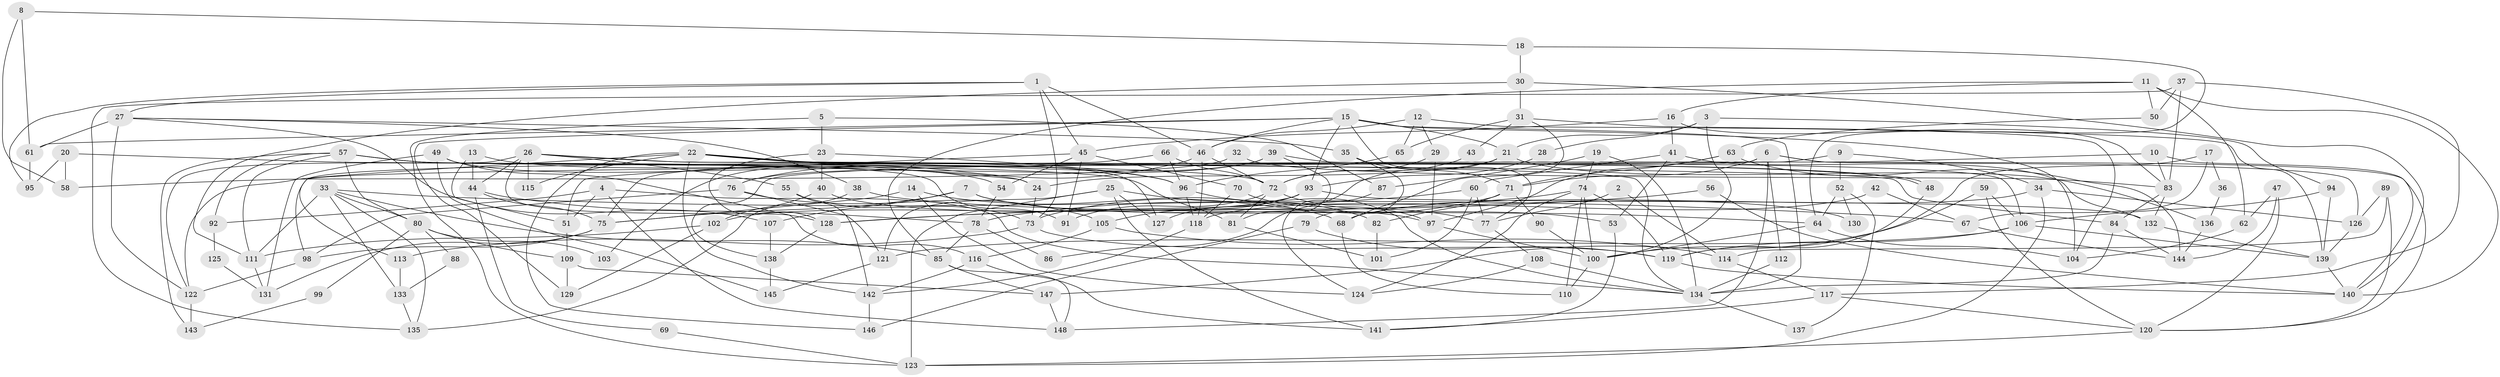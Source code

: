 // Generated by graph-tools (version 1.1) at 2025/36/03/09/25 02:36:05]
// undirected, 148 vertices, 296 edges
graph export_dot {
graph [start="1"]
  node [color=gray90,style=filled];
  1;
  2;
  3;
  4;
  5;
  6;
  7;
  8;
  9;
  10;
  11;
  12;
  13;
  14;
  15;
  16;
  17;
  18;
  19;
  20;
  21;
  22;
  23;
  24;
  25;
  26;
  27;
  28;
  29;
  30;
  31;
  32;
  33;
  34;
  35;
  36;
  37;
  38;
  39;
  40;
  41;
  42;
  43;
  44;
  45;
  46;
  47;
  48;
  49;
  50;
  51;
  52;
  53;
  54;
  55;
  56;
  57;
  58;
  59;
  60;
  61;
  62;
  63;
  64;
  65;
  66;
  67;
  68;
  69;
  70;
  71;
  72;
  73;
  74;
  75;
  76;
  77;
  78;
  79;
  80;
  81;
  82;
  83;
  84;
  85;
  86;
  87;
  88;
  89;
  90;
  91;
  92;
  93;
  94;
  95;
  96;
  97;
  98;
  99;
  100;
  101;
  102;
  103;
  104;
  105;
  106;
  107;
  108;
  109;
  110;
  111;
  112;
  113;
  114;
  115;
  116;
  117;
  118;
  119;
  120;
  121;
  122;
  123;
  124;
  125;
  126;
  127;
  128;
  129;
  130;
  131;
  132;
  133;
  134;
  135;
  136;
  137;
  138;
  139;
  140;
  141;
  142;
  143;
  144;
  145;
  146;
  147;
  148;
  1 -- 27;
  1 -- 45;
  1 -- 46;
  1 -- 73;
  1 -- 95;
  2 -- 77;
  2 -- 114;
  3 -- 21;
  3 -- 94;
  3 -- 28;
  3 -- 100;
  4 -- 51;
  4 -- 134;
  4 -- 92;
  4 -- 148;
  5 -- 87;
  5 -- 23;
  5 -- 123;
  6 -- 120;
  6 -- 148;
  6 -- 71;
  6 -- 112;
  6 -- 113;
  6 -- 126;
  7 -- 53;
  7 -- 75;
  7 -- 107;
  7 -- 130;
  8 -- 18;
  8 -- 61;
  8 -- 58;
  9 -- 98;
  9 -- 34;
  9 -- 52;
  10 -- 140;
  10 -- 83;
  10 -- 138;
  11 -- 16;
  11 -- 140;
  11 -- 50;
  11 -- 62;
  11 -- 85;
  12 -- 29;
  12 -- 46;
  12 -- 65;
  12 -- 104;
  13 -- 96;
  13 -- 44;
  13 -- 51;
  14 -- 68;
  14 -- 75;
  14 -- 124;
  15 -- 46;
  15 -- 93;
  15 -- 21;
  15 -- 61;
  15 -- 77;
  15 -- 104;
  15 -- 129;
  15 -- 134;
  16 -- 41;
  16 -- 45;
  16 -- 83;
  17 -- 67;
  17 -- 100;
  17 -- 36;
  18 -- 30;
  18 -- 64;
  19 -- 74;
  19 -- 134;
  19 -- 87;
  20 -- 95;
  20 -- 24;
  20 -- 58;
  21 -- 24;
  21 -- 86;
  21 -- 136;
  22 -- 48;
  22 -- 48;
  22 -- 142;
  22 -- 24;
  22 -- 115;
  22 -- 122;
  22 -- 134;
  22 -- 146;
  23 -- 40;
  23 -- 96;
  23 -- 128;
  24 -- 73;
  25 -- 123;
  25 -- 121;
  25 -- 82;
  25 -- 127;
  25 -- 141;
  26 -- 84;
  26 -- 128;
  26 -- 44;
  26 -- 55;
  26 -- 115;
  26 -- 122;
  26 -- 127;
  27 -- 35;
  27 -- 122;
  27 -- 38;
  27 -- 61;
  27 -- 107;
  28 -- 93;
  29 -- 97;
  29 -- 72;
  30 -- 140;
  30 -- 31;
  30 -- 111;
  31 -- 65;
  31 -- 139;
  31 -- 43;
  31 -- 68;
  32 -- 83;
  32 -- 58;
  33 -- 80;
  33 -- 85;
  33 -- 67;
  33 -- 111;
  33 -- 133;
  33 -- 135;
  34 -- 123;
  34 -- 126;
  34 -- 68;
  35 -- 79;
  35 -- 71;
  36 -- 136;
  37 -- 117;
  37 -- 135;
  37 -- 50;
  37 -- 83;
  38 -- 64;
  38 -- 135;
  39 -- 106;
  39 -- 81;
  39 -- 76;
  39 -- 103;
  40 -- 102;
  40 -- 97;
  41 -- 60;
  41 -- 132;
  41 -- 53;
  42 -- 118;
  42 -- 67;
  43 -- 72;
  44 -- 75;
  44 -- 69;
  44 -- 78;
  45 -- 70;
  45 -- 51;
  45 -- 54;
  45 -- 91;
  46 -- 72;
  46 -- 76;
  46 -- 118;
  47 -- 62;
  47 -- 144;
  47 -- 120;
  48 -- 119;
  49 -- 131;
  49 -- 54;
  49 -- 116;
  49 -- 145;
  50 -- 63;
  51 -- 109;
  52 -- 64;
  52 -- 130;
  52 -- 137;
  53 -- 141;
  54 -- 78;
  55 -- 73;
  55 -- 142;
  56 -- 128;
  56 -- 140;
  57 -- 91;
  57 -- 111;
  57 -- 72;
  57 -- 80;
  57 -- 81;
  57 -- 92;
  57 -- 143;
  59 -- 147;
  59 -- 106;
  59 -- 120;
  60 -- 77;
  60 -- 128;
  60 -- 101;
  61 -- 95;
  62 -- 104;
  63 -- 71;
  63 -- 97;
  63 -- 144;
  64 -- 104;
  64 -- 100;
  65 -- 96;
  66 -- 72;
  66 -- 96;
  66 -- 75;
  67 -- 144;
  68 -- 110;
  69 -- 123;
  70 -- 97;
  70 -- 118;
  71 -- 73;
  71 -- 82;
  71 -- 90;
  72 -- 81;
  72 -- 77;
  72 -- 91;
  73 -- 113;
  73 -- 119;
  74 -- 124;
  74 -- 110;
  74 -- 78;
  74 -- 100;
  74 -- 119;
  75 -- 98;
  75 -- 131;
  76 -- 98;
  76 -- 105;
  76 -- 121;
  77 -- 108;
  78 -- 85;
  78 -- 86;
  79 -- 146;
  79 -- 119;
  80 -- 109;
  80 -- 88;
  80 -- 99;
  80 -- 103;
  81 -- 101;
  82 -- 101;
  83 -- 84;
  83 -- 132;
  84 -- 134;
  84 -- 144;
  85 -- 147;
  85 -- 148;
  87 -- 124;
  88 -- 133;
  89 -- 120;
  89 -- 114;
  89 -- 126;
  90 -- 100;
  92 -- 125;
  93 -- 127;
  93 -- 132;
  93 -- 102;
  93 -- 105;
  94 -- 106;
  94 -- 139;
  96 -- 134;
  96 -- 118;
  97 -- 100;
  98 -- 122;
  99 -- 143;
  100 -- 110;
  102 -- 111;
  102 -- 129;
  105 -- 114;
  105 -- 116;
  106 -- 121;
  106 -- 119;
  106 -- 139;
  107 -- 138;
  108 -- 134;
  108 -- 124;
  109 -- 147;
  109 -- 129;
  111 -- 131;
  112 -- 134;
  113 -- 133;
  114 -- 117;
  116 -- 141;
  116 -- 142;
  117 -- 141;
  117 -- 120;
  118 -- 142;
  119 -- 140;
  120 -- 123;
  121 -- 145;
  122 -- 143;
  125 -- 131;
  126 -- 139;
  128 -- 138;
  132 -- 139;
  133 -- 135;
  134 -- 137;
  136 -- 144;
  138 -- 145;
  139 -- 140;
  142 -- 146;
  147 -- 148;
}

